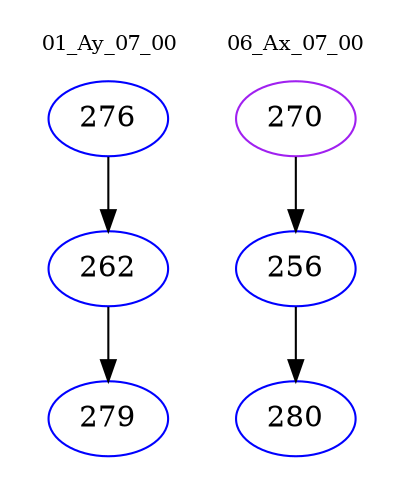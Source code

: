 digraph{
subgraph cluster_0 {
color = white
label = "01_Ay_07_00";
fontsize=10;
T0_276 [label="276", color="blue"]
T0_276 -> T0_262 [color="black"]
T0_262 [label="262", color="blue"]
T0_262 -> T0_279 [color="black"]
T0_279 [label="279", color="blue"]
}
subgraph cluster_1 {
color = white
label = "06_Ax_07_00";
fontsize=10;
T1_270 [label="270", color="purple"]
T1_270 -> T1_256 [color="black"]
T1_256 [label="256", color="blue"]
T1_256 -> T1_280 [color="black"]
T1_280 [label="280", color="blue"]
}
}

